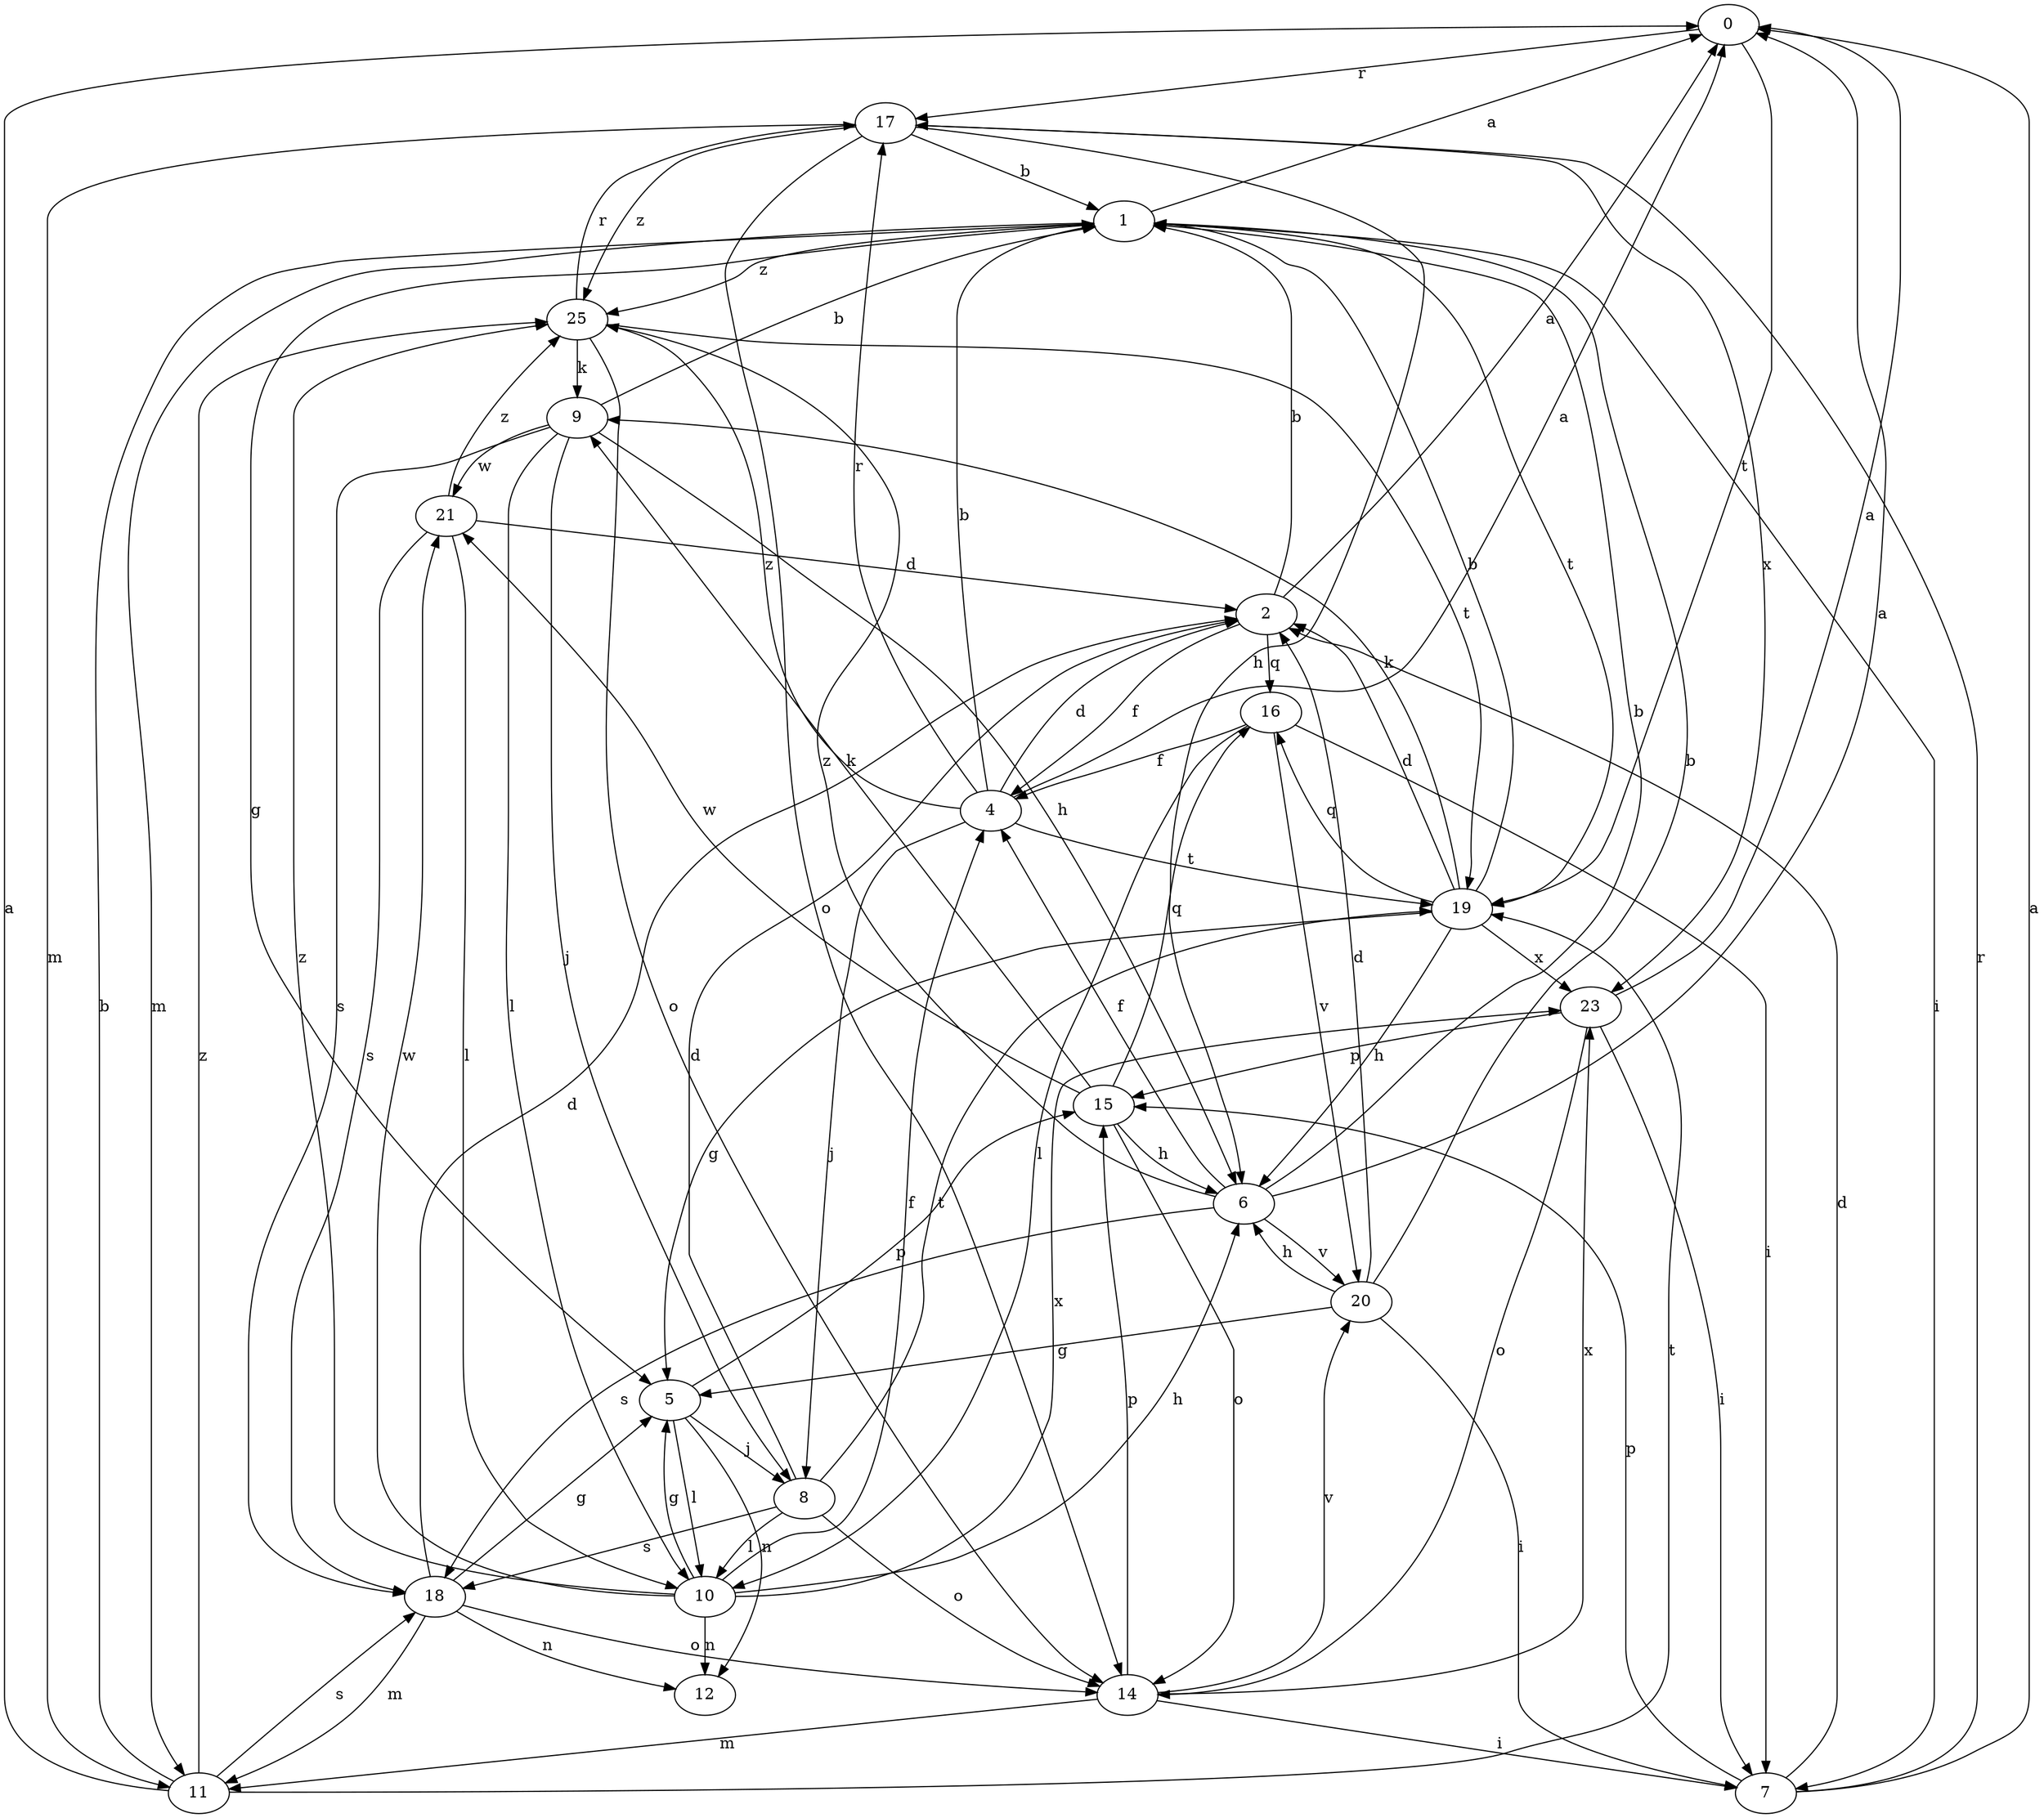 strict digraph  {
0;
1;
2;
4;
5;
6;
7;
8;
9;
10;
11;
12;
14;
15;
16;
17;
18;
19;
20;
21;
23;
25;
0 -> 17  [label=r];
0 -> 19  [label=t];
1 -> 0  [label=a];
1 -> 5  [label=g];
1 -> 7  [label=i];
1 -> 11  [label=m];
1 -> 19  [label=t];
1 -> 25  [label=z];
2 -> 0  [label=a];
2 -> 1  [label=b];
2 -> 4  [label=f];
2 -> 16  [label=q];
4 -> 0  [label=a];
4 -> 1  [label=b];
4 -> 2  [label=d];
4 -> 8  [label=j];
4 -> 17  [label=r];
4 -> 19  [label=t];
4 -> 25  [label=z];
5 -> 8  [label=j];
5 -> 10  [label=l];
5 -> 12  [label=n];
5 -> 15  [label=p];
6 -> 0  [label=a];
6 -> 1  [label=b];
6 -> 4  [label=f];
6 -> 18  [label=s];
6 -> 20  [label=v];
6 -> 25  [label=z];
7 -> 0  [label=a];
7 -> 2  [label=d];
7 -> 15  [label=p];
7 -> 17  [label=r];
8 -> 2  [label=d];
8 -> 10  [label=l];
8 -> 14  [label=o];
8 -> 18  [label=s];
8 -> 19  [label=t];
9 -> 1  [label=b];
9 -> 6  [label=h];
9 -> 8  [label=j];
9 -> 10  [label=l];
9 -> 18  [label=s];
9 -> 21  [label=w];
10 -> 4  [label=f];
10 -> 5  [label=g];
10 -> 6  [label=h];
10 -> 12  [label=n];
10 -> 21  [label=w];
10 -> 23  [label=x];
10 -> 25  [label=z];
11 -> 0  [label=a];
11 -> 1  [label=b];
11 -> 18  [label=s];
11 -> 19  [label=t];
11 -> 25  [label=z];
14 -> 7  [label=i];
14 -> 11  [label=m];
14 -> 15  [label=p];
14 -> 20  [label=v];
14 -> 23  [label=x];
15 -> 6  [label=h];
15 -> 9  [label=k];
15 -> 14  [label=o];
15 -> 16  [label=q];
15 -> 21  [label=w];
16 -> 4  [label=f];
16 -> 7  [label=i];
16 -> 10  [label=l];
16 -> 20  [label=v];
17 -> 1  [label=b];
17 -> 6  [label=h];
17 -> 11  [label=m];
17 -> 14  [label=o];
17 -> 23  [label=x];
17 -> 25  [label=z];
18 -> 2  [label=d];
18 -> 5  [label=g];
18 -> 11  [label=m];
18 -> 12  [label=n];
18 -> 14  [label=o];
19 -> 1  [label=b];
19 -> 2  [label=d];
19 -> 5  [label=g];
19 -> 6  [label=h];
19 -> 9  [label=k];
19 -> 16  [label=q];
19 -> 23  [label=x];
20 -> 1  [label=b];
20 -> 2  [label=d];
20 -> 5  [label=g];
20 -> 6  [label=h];
20 -> 7  [label=i];
21 -> 2  [label=d];
21 -> 10  [label=l];
21 -> 18  [label=s];
21 -> 25  [label=z];
23 -> 0  [label=a];
23 -> 7  [label=i];
23 -> 14  [label=o];
23 -> 15  [label=p];
25 -> 9  [label=k];
25 -> 14  [label=o];
25 -> 17  [label=r];
25 -> 19  [label=t];
}
